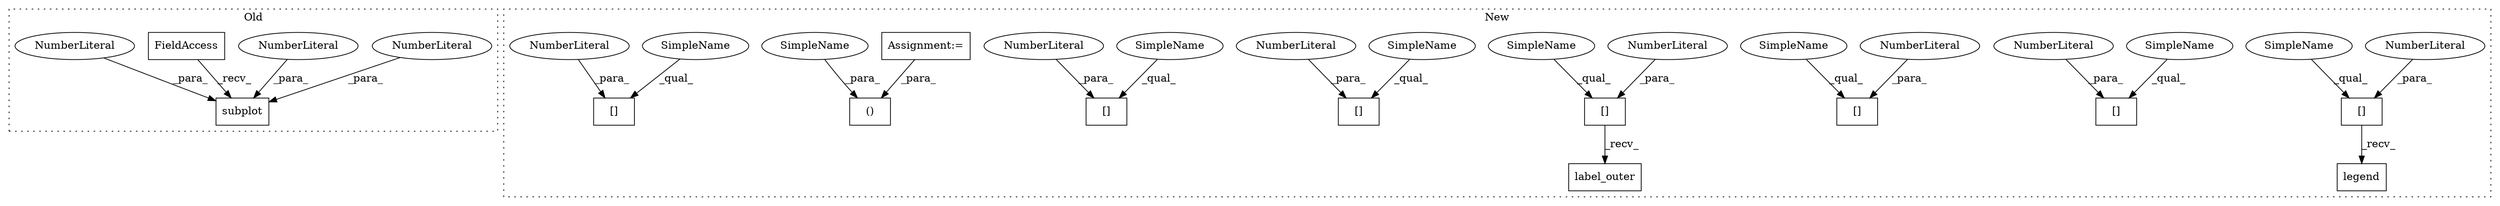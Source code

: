 digraph G {
subgraph cluster0 {
1 [label="subplot" a="32" s="1414,1427" l="8,1" shape="box"];
3 [label="NumberLiteral" a="34" s="1422" l="1" shape="ellipse"];
6 [label="NumberLiteral" a="34" s="1426" l="1" shape="ellipse"];
8 [label="FieldAccess" a="22" s="1396" l="10" shape="box"];
11 [label="NumberLiteral" a="34" s="1424" l="1" shape="ellipse"];
label = "Old";
style="dotted";
}
subgraph cluster1 {
2 [label="legend" a="32" s="1632" l="8" shape="box"];
4 [label="[]" a="2" s="1626,1630" l="3,1" shape="box"];
5 [label="NumberLiteral" a="34" s="1629" l="1" shape="ellipse"];
7 [label="[]" a="2" s="1646,1650" l="3,1" shape="box"];
9 [label="()" a="106" s="738" l="18" shape="box"];
10 [label="[]" a="2" s="1446,1450" l="3,1" shape="box"];
12 [label="NumberLiteral" a="34" s="1449" l="1" shape="ellipse"];
13 [label="[]" a="2" s="1564,1568" l="3,1" shape="box"];
14 [label="NumberLiteral" a="34" s="1567" l="1" shape="ellipse"];
15 [label="[]" a="2" s="1722,1726" l="3,1" shape="box"];
16 [label="NumberLiteral" a="34" s="1725" l="1" shape="ellipse"];
17 [label="[]" a="2" s="1774,1778" l="3,1" shape="box"];
18 [label="NumberLiteral" a="34" s="1649" l="1" shape="ellipse"];
19 [label="[]" a="2" s="1508,1512" l="3,1" shape="box"];
20 [label="NumberLiteral" a="34" s="1777" l="1" shape="ellipse"];
21 [label="NumberLiteral" a="34" s="1511" l="1" shape="ellipse"];
22 [label="label_outer" a="32" s="1652" l="13" shape="box"];
23 [label="Assignment:=" a="7" s="165" l="3" shape="box"];
24 [label="SimpleName" a="42" s="1508" l="2" shape="ellipse"];
25 [label="SimpleName" a="42" s="1626" l="2" shape="ellipse"];
26 [label="SimpleName" a="42" s="1722" l="2" shape="ellipse"];
27 [label="SimpleName" a="42" s="1646" l="2" shape="ellipse"];
28 [label="SimpleName" a="42" s="754" l="2" shape="ellipse"];
29 [label="SimpleName" a="42" s="1564" l="2" shape="ellipse"];
30 [label="SimpleName" a="42" s="1774" l="2" shape="ellipse"];
31 [label="SimpleName" a="42" s="1446" l="2" shape="ellipse"];
label = "New";
style="dotted";
}
3 -> 1 [label="_para_"];
4 -> 2 [label="_recv_"];
5 -> 4 [label="_para_"];
6 -> 1 [label="_para_"];
7 -> 22 [label="_recv_"];
8 -> 1 [label="_recv_"];
11 -> 1 [label="_para_"];
12 -> 10 [label="_para_"];
14 -> 13 [label="_para_"];
16 -> 15 [label="_para_"];
18 -> 7 [label="_para_"];
20 -> 17 [label="_para_"];
21 -> 19 [label="_para_"];
23 -> 9 [label="_para_"];
24 -> 19 [label="_qual_"];
25 -> 4 [label="_qual_"];
26 -> 15 [label="_qual_"];
27 -> 7 [label="_qual_"];
28 -> 9 [label="_para_"];
29 -> 13 [label="_qual_"];
30 -> 17 [label="_qual_"];
31 -> 10 [label="_qual_"];
}